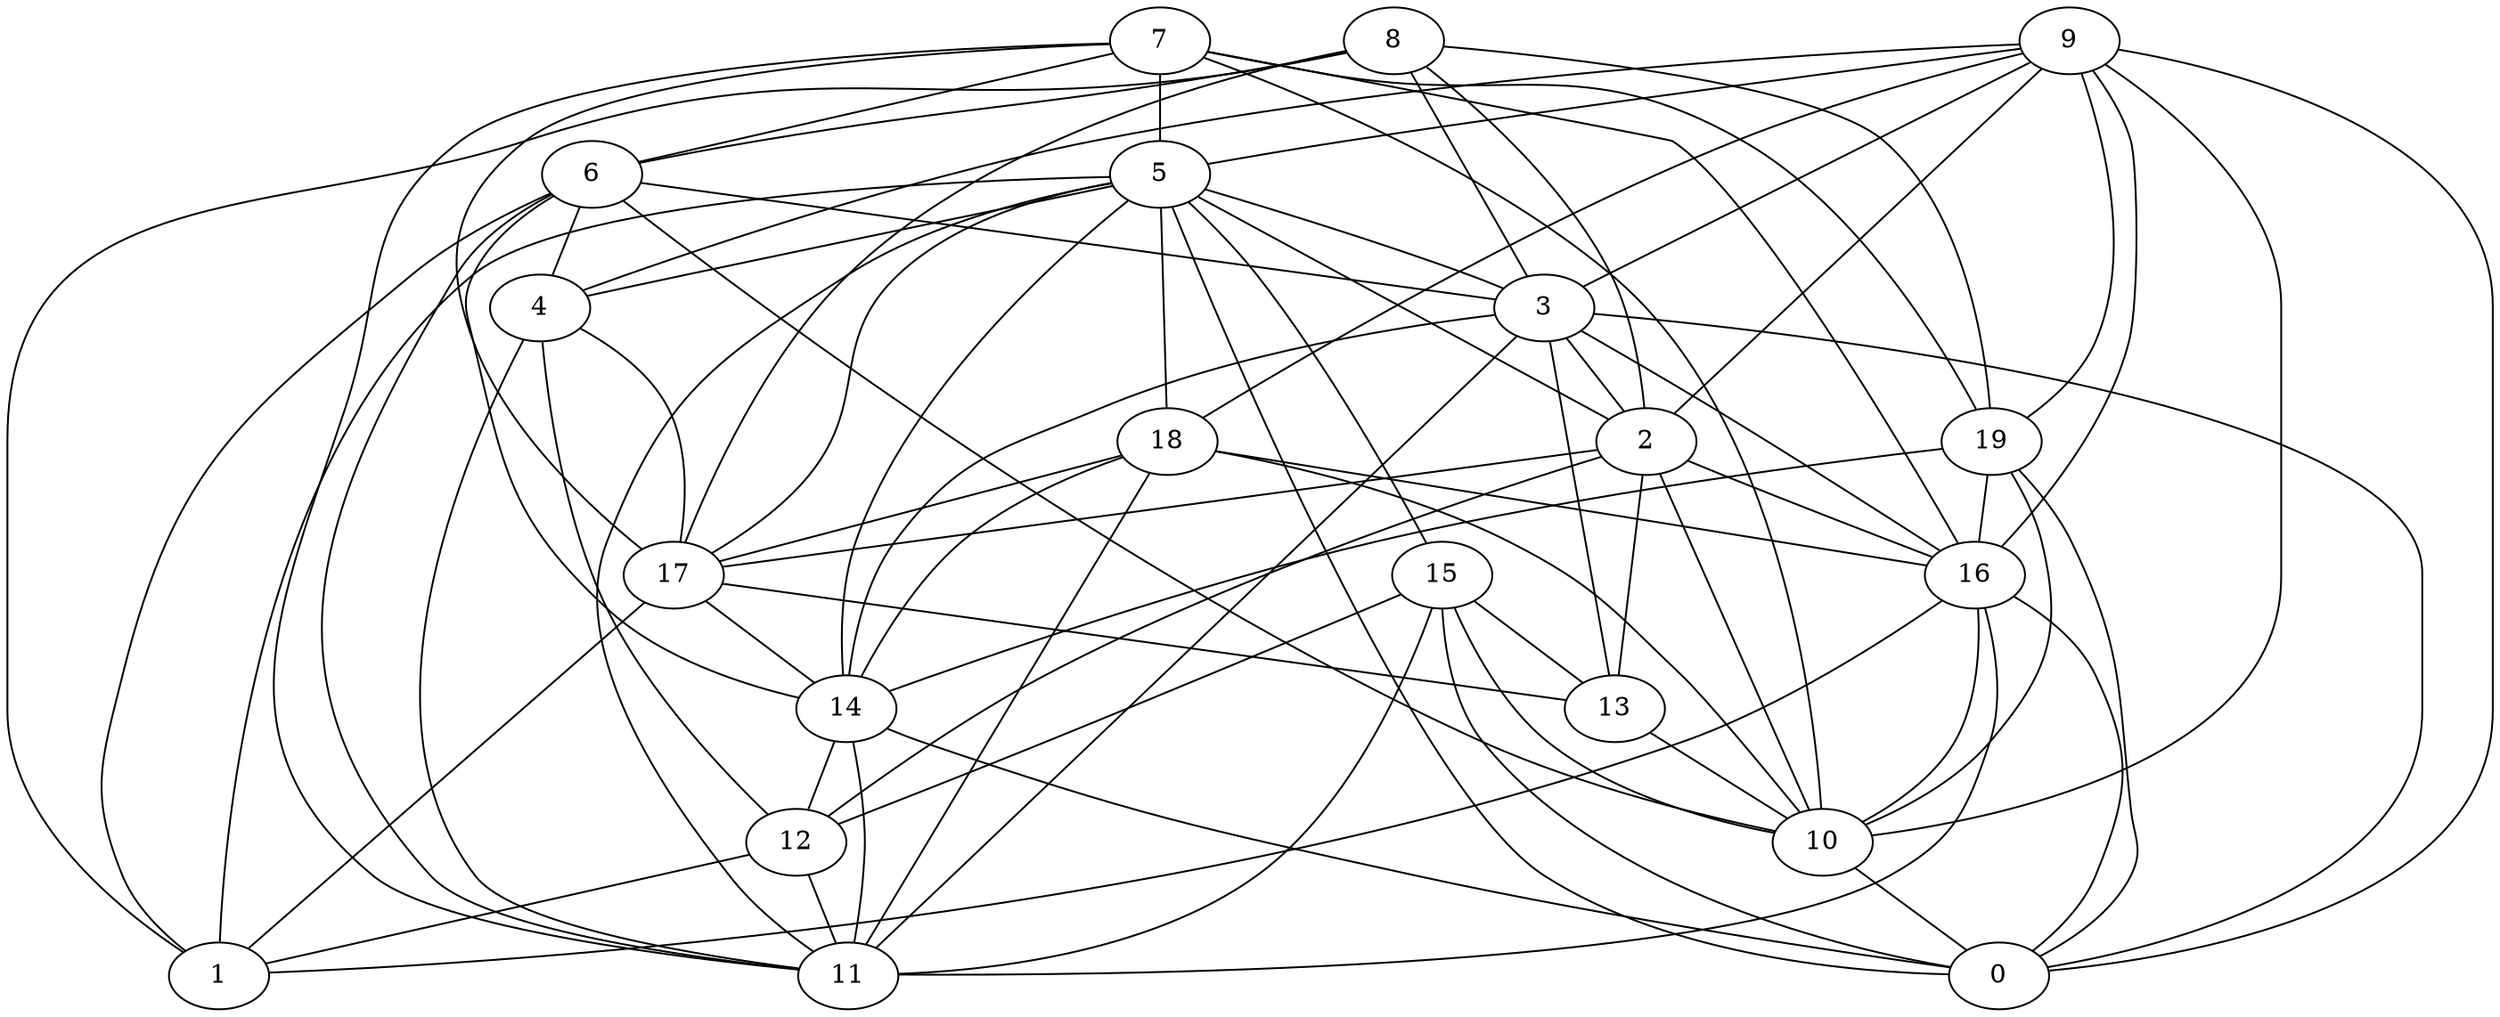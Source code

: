 digraph GG_graph {

subgraph G_graph {
edge [color = black]
"7" -> "10" [dir = none]
"7" -> "5" [dir = none]
"7" -> "11" [dir = none]
"7" -> "17" [dir = none]
"17" -> "1" [dir = none]
"17" -> "14" [dir = none]
"2" -> "12" [dir = none]
"2" -> "16" [dir = none]
"2" -> "10" [dir = none]
"2" -> "17" [dir = none]
"8" -> "2" [dir = none]
"8" -> "1" [dir = none]
"8" -> "3" [dir = none]
"12" -> "1" [dir = none]
"12" -> "11" [dir = none]
"14" -> "0" [dir = none]
"14" -> "12" [dir = none]
"14" -> "11" [dir = none]
"16" -> "0" [dir = none]
"3" -> "0" [dir = none]
"3" -> "2" [dir = none]
"3" -> "13" [dir = none]
"3" -> "11" [dir = none]
"3" -> "14" [dir = none]
"3" -> "16" [dir = none]
"5" -> "17" [dir = none]
"5" -> "11" [dir = none]
"5" -> "0" [dir = none]
"5" -> "15" [dir = none]
"5" -> "18" [dir = none]
"5" -> "4" [dir = none]
"18" -> "14" [dir = none]
"18" -> "10" [dir = none]
"18" -> "11" [dir = none]
"18" -> "17" [dir = none]
"9" -> "19" [dir = none]
"9" -> "2" [dir = none]
"9" -> "16" [dir = none]
"9" -> "10" [dir = none]
"9" -> "4" [dir = none]
"9" -> "5" [dir = none]
"9" -> "18" [dir = none]
"19" -> "16" [dir = none]
"19" -> "14" [dir = none]
"6" -> "4" [dir = none]
"6" -> "11" [dir = none]
"6" -> "10" [dir = none]
"6" -> "3" [dir = none]
"6" -> "1" [dir = none]
"13" -> "10" [dir = none]
"15" -> "13" [dir = none]
"15" -> "12" [dir = none]
"15" -> "11" [dir = none]
"15" -> "0" [dir = none]
"15" -> "10" [dir = none]
"4" -> "11" [dir = none]
"4" -> "17" [dir = none]
"9" -> "3" [dir = none]
"7" -> "19" [dir = none]
"19" -> "10" [dir = none]
"10" -> "0" [dir = none]
"4" -> "12" [dir = none]
"8" -> "6" [dir = none]
"9" -> "0" [dir = none]
"16" -> "10" [dir = none]
"2" -> "13" [dir = none]
"5" -> "2" [dir = none]
"16" -> "1" [dir = none]
"19" -> "0" [dir = none]
"5" -> "14" [dir = none]
"6" -> "14" [dir = none]
"7" -> "6" [dir = none]
"5" -> "3" [dir = none]
"8" -> "17" [dir = none]
"18" -> "16" [dir = none]
"5" -> "1" [dir = none]
"16" -> "11" [dir = none]
"17" -> "13" [dir = none]
"8" -> "19" [dir = none]
"7" -> "16" [dir = none]
}

}
